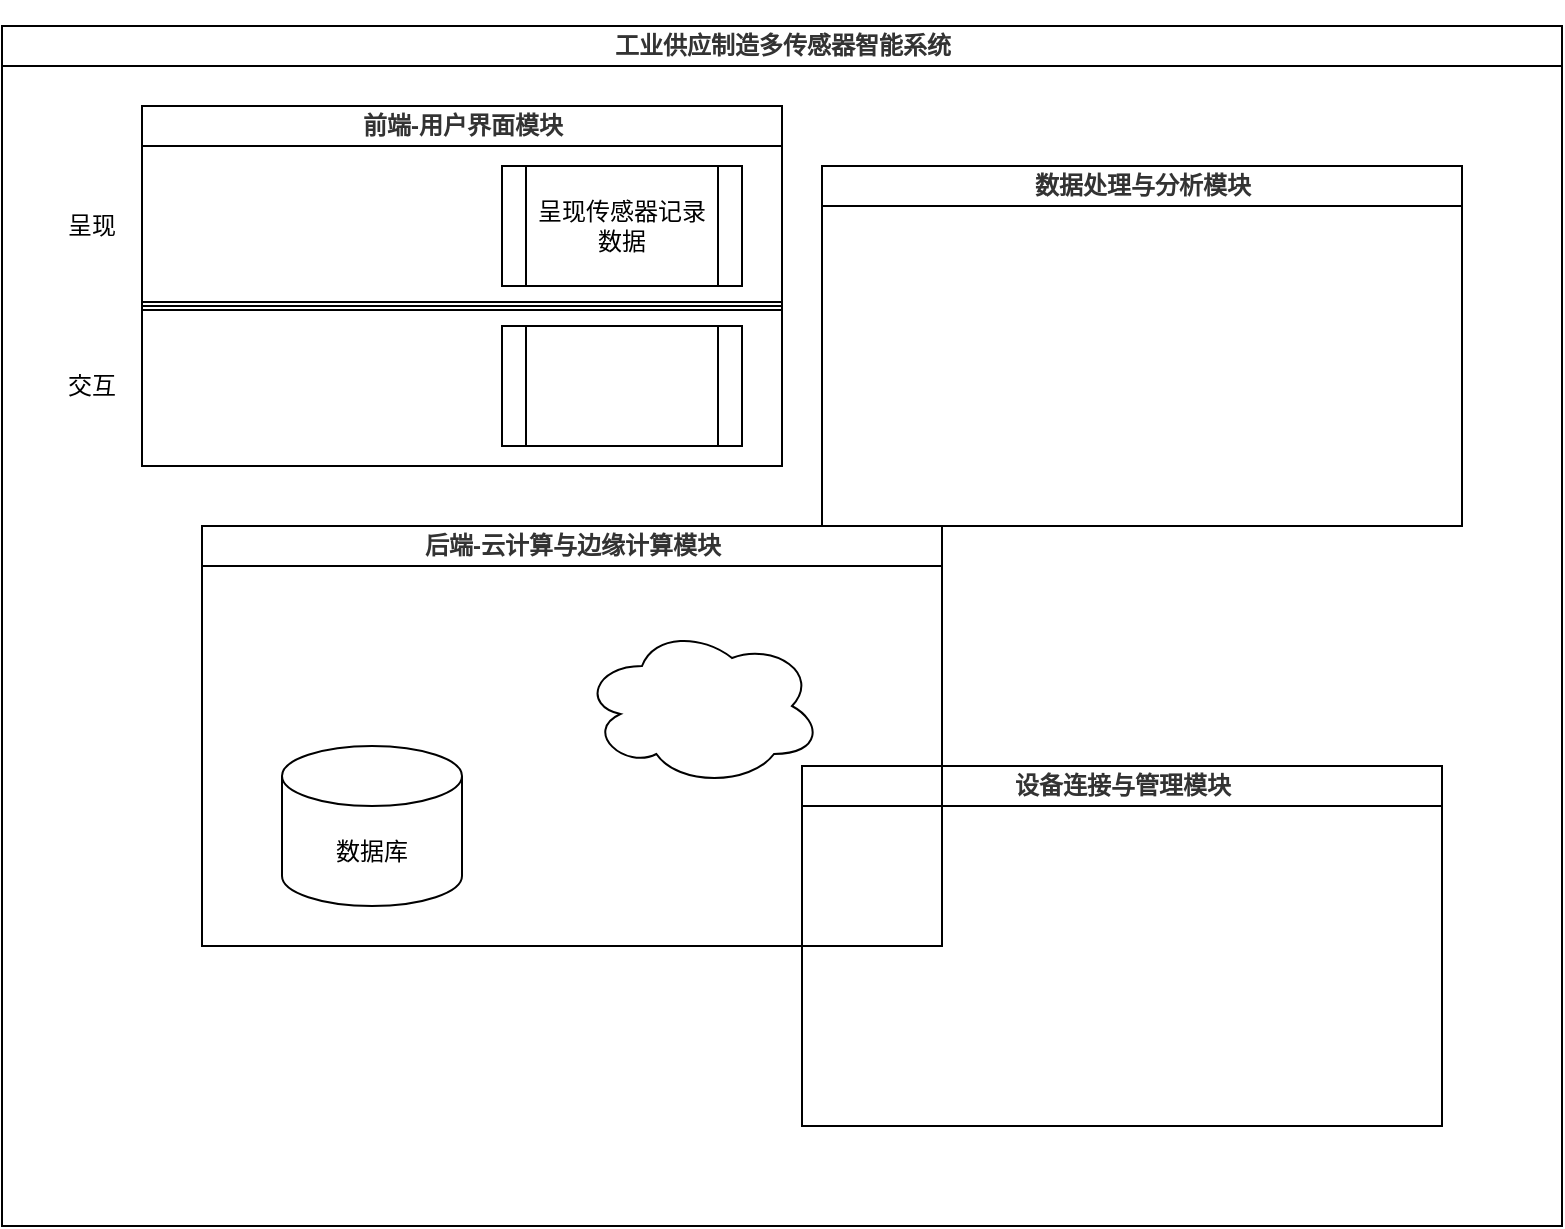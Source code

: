 <mxfile version="22.1.16" type="github">
  <diagram id="prtHgNgQTEPvFCAcTncT" name="Page-1">
    <mxGraphModel dx="1437" dy="404" grid="1" gridSize="10" guides="1" tooltips="1" connect="1" arrows="1" fold="1" page="1" pageScale="1" pageWidth="827" pageHeight="1169" math="0" shadow="0">
      <root>
        <mxCell id="0" />
        <mxCell id="1" parent="0" />
        <mxCell id="dNxyNK7c78bLwvsdeMH5-11" value="&lt;h1 style=&quot;box-sizing: border-box; break-inside: avoid; orphans: 4; font-size: var(--title-font-size); margin-top: 1rem; margin-bottom: 1rem; position: relative; font-weight: var(--strong-weight); font-family: var(--heading-Latin-font), var(--title-Chinese-font), serif; column-span: all; counter-reset: h2 0; color: rgb(51, 51, 51); break-after: avoid !important;&quot; class=&quot;md-end-block md-heading md-focus&quot;&gt;工业供应制造多传感器智能系统&lt;/h1&gt;" style="swimlane;html=1;startSize=20;horizontal=1;containerType=tree;glass=0;" parent="1" vertex="1">
          <mxGeometry x="-50" y="80" width="780" height="600" as="geometry">
            <mxRectangle x="50" y="90" width="90" height="30" as="alternateBounds" />
          </mxGeometry>
        </mxCell>
        <mxCell id="ObPVooxc1lWdbL7OaAck-4" value="&lt;h1 style=&quot;box-sizing: border-box; break-inside: avoid; orphans: 4; font-size: var(--title-font-size); margin-top: 1rem; margin-bottom: 1rem; position: relative; font-weight: var(--strong-weight); font-family: var(--heading-Latin-font), var(--title-Chinese-font), serif; column-span: all; counter-reset: h2 0; color: rgb(51, 51, 51); break-after: avoid !important;&quot; class=&quot;md-end-block md-heading md-focus&quot;&gt;设备连接与管理模块&lt;br&gt;&lt;/h1&gt;" style="swimlane;html=1;startSize=20;horizontal=1;containerType=tree;glass=0;" parent="dNxyNK7c78bLwvsdeMH5-11" vertex="1">
          <mxGeometry x="400" y="370" width="320" height="180" as="geometry">
            <mxRectangle x="50" y="90" width="90" height="30" as="alternateBounds" />
          </mxGeometry>
        </mxCell>
        <mxCell id="ObPVooxc1lWdbL7OaAck-5" value="&lt;h1 style=&quot;box-sizing: border-box; break-inside: avoid; orphans: 4; font-size: var(--title-font-size); margin-top: 1rem; margin-bottom: 1rem; position: relative; font-weight: var(--strong-weight); font-family: var(--heading-Latin-font), var(--title-Chinese-font), serif; column-span: all; counter-reset: h2 0; color: rgb(51, 51, 51); break-after: avoid !important;&quot; class=&quot;md-end-block md-heading md-focus&quot;&gt;数据处理与分析模块&lt;br&gt;&lt;/h1&gt;" style="swimlane;html=1;startSize=20;horizontal=1;containerType=tree;glass=0;" parent="dNxyNK7c78bLwvsdeMH5-11" vertex="1">
          <mxGeometry x="410" y="70" width="320" height="180" as="geometry">
            <mxRectangle x="50" y="90" width="90" height="30" as="alternateBounds" />
          </mxGeometry>
        </mxCell>
        <mxCell id="ObPVooxc1lWdbL7OaAck-6" value="&lt;h1 style=&quot;box-sizing: border-box; break-inside: avoid; orphans: 4; font-size: var(--title-font-size); margin-top: 1rem; margin-bottom: 1rem; position: relative; font-weight: var(--strong-weight); font-family: var(--heading-Latin-font), var(--title-Chinese-font), serif; column-span: all; counter-reset: h2 0; color: rgb(51, 51, 51); break-after: avoid !important;&quot; class=&quot;md-end-block md-heading md-focus&quot;&gt;后端-云计算与边缘计算模块&lt;br&gt;&lt;/h1&gt;" style="swimlane;html=1;startSize=20;horizontal=1;containerType=tree;glass=0;" parent="dNxyNK7c78bLwvsdeMH5-11" vertex="1">
          <mxGeometry x="100" y="250" width="370" height="210" as="geometry">
            <mxRectangle x="50" y="90" width="90" height="30" as="alternateBounds" />
          </mxGeometry>
        </mxCell>
        <mxCell id="ObPVooxc1lWdbL7OaAck-7" value="数据库" style="shape=cylinder3;whiteSpace=wrap;html=1;boundedLbl=1;backgroundOutline=1;size=15;" parent="ObPVooxc1lWdbL7OaAck-6" vertex="1">
          <mxGeometry x="40" y="110" width="90" height="80" as="geometry" />
        </mxCell>
        <mxCell id="ObPVooxc1lWdbL7OaAck-8" value="" style="ellipse;shape=cloud;whiteSpace=wrap;html=1;" parent="ObPVooxc1lWdbL7OaAck-6" vertex="1">
          <mxGeometry x="190" y="50" width="120" height="80" as="geometry" />
        </mxCell>
        <mxCell id="86Xb1vAnN2ALBix_kvTK-1" value="&lt;h1 style=&quot;box-sizing: border-box; break-inside: avoid; orphans: 4; font-size: var(--title-font-size); margin-top: 1rem; margin-bottom: 1rem; position: relative; font-weight: var(--strong-weight); font-family: var(--heading-Latin-font), var(--title-Chinese-font), serif; column-span: all; counter-reset: h2 0; color: rgb(51, 51, 51); break-after: avoid !important;&quot; class=&quot;md-end-block md-heading md-focus&quot;&gt;前端-用户界面模块&lt;br&gt;&lt;/h1&gt;" style="swimlane;html=1;startSize=20;horizontal=1;containerType=tree;glass=0;" vertex="1" parent="dNxyNK7c78bLwvsdeMH5-11">
          <mxGeometry x="70" y="40" width="320" height="180" as="geometry">
            <mxRectangle x="50" y="90" width="90" height="30" as="alternateBounds" />
          </mxGeometry>
        </mxCell>
        <mxCell id="86Xb1vAnN2ALBix_kvTK-2" value="呈现传感器记录数据" style="shape=process;whiteSpace=wrap;html=1;backgroundOutline=1;" vertex="1" parent="86Xb1vAnN2ALBix_kvTK-1">
          <mxGeometry x="180" y="30" width="120" height="60" as="geometry" />
        </mxCell>
        <mxCell id="86Xb1vAnN2ALBix_kvTK-3" value="" style="shape=process;whiteSpace=wrap;html=1;backgroundOutline=1;" vertex="1" parent="86Xb1vAnN2ALBix_kvTK-1">
          <mxGeometry x="180" y="110" width="120" height="60" as="geometry" />
        </mxCell>
        <mxCell id="86Xb1vAnN2ALBix_kvTK-7" value="呈现" style="text;html=1;strokeColor=none;fillColor=none;align=center;verticalAlign=middle;whiteSpace=wrap;rounded=0;" vertex="1" parent="86Xb1vAnN2ALBix_kvTK-1">
          <mxGeometry x="-40" y="30" width="30" height="60" as="geometry" />
        </mxCell>
        <mxCell id="86Xb1vAnN2ALBix_kvTK-8" value="交互" style="text;html=1;strokeColor=none;fillColor=none;align=center;verticalAlign=middle;whiteSpace=wrap;rounded=0;" vertex="1" parent="dNxyNK7c78bLwvsdeMH5-11">
          <mxGeometry x="30" y="150" width="30" height="60" as="geometry" />
        </mxCell>
        <mxCell id="86Xb1vAnN2ALBix_kvTK-5" value="" style="endArrow=none;html=1;rounded=0;" edge="1" parent="1">
          <mxGeometry width="50" height="50" relative="1" as="geometry">
            <mxPoint x="20" y="220" as="sourcePoint" />
            <mxPoint x="340" y="220" as="targetPoint" />
          </mxGeometry>
        </mxCell>
        <mxCell id="86Xb1vAnN2ALBix_kvTK-6" value="" style="shape=link;html=1;rounded=0;" edge="1" parent="1">
          <mxGeometry width="100" relative="1" as="geometry">
            <mxPoint x="20" y="220" as="sourcePoint" />
            <mxPoint x="340" y="220" as="targetPoint" />
          </mxGeometry>
        </mxCell>
      </root>
    </mxGraphModel>
  </diagram>
</mxfile>

